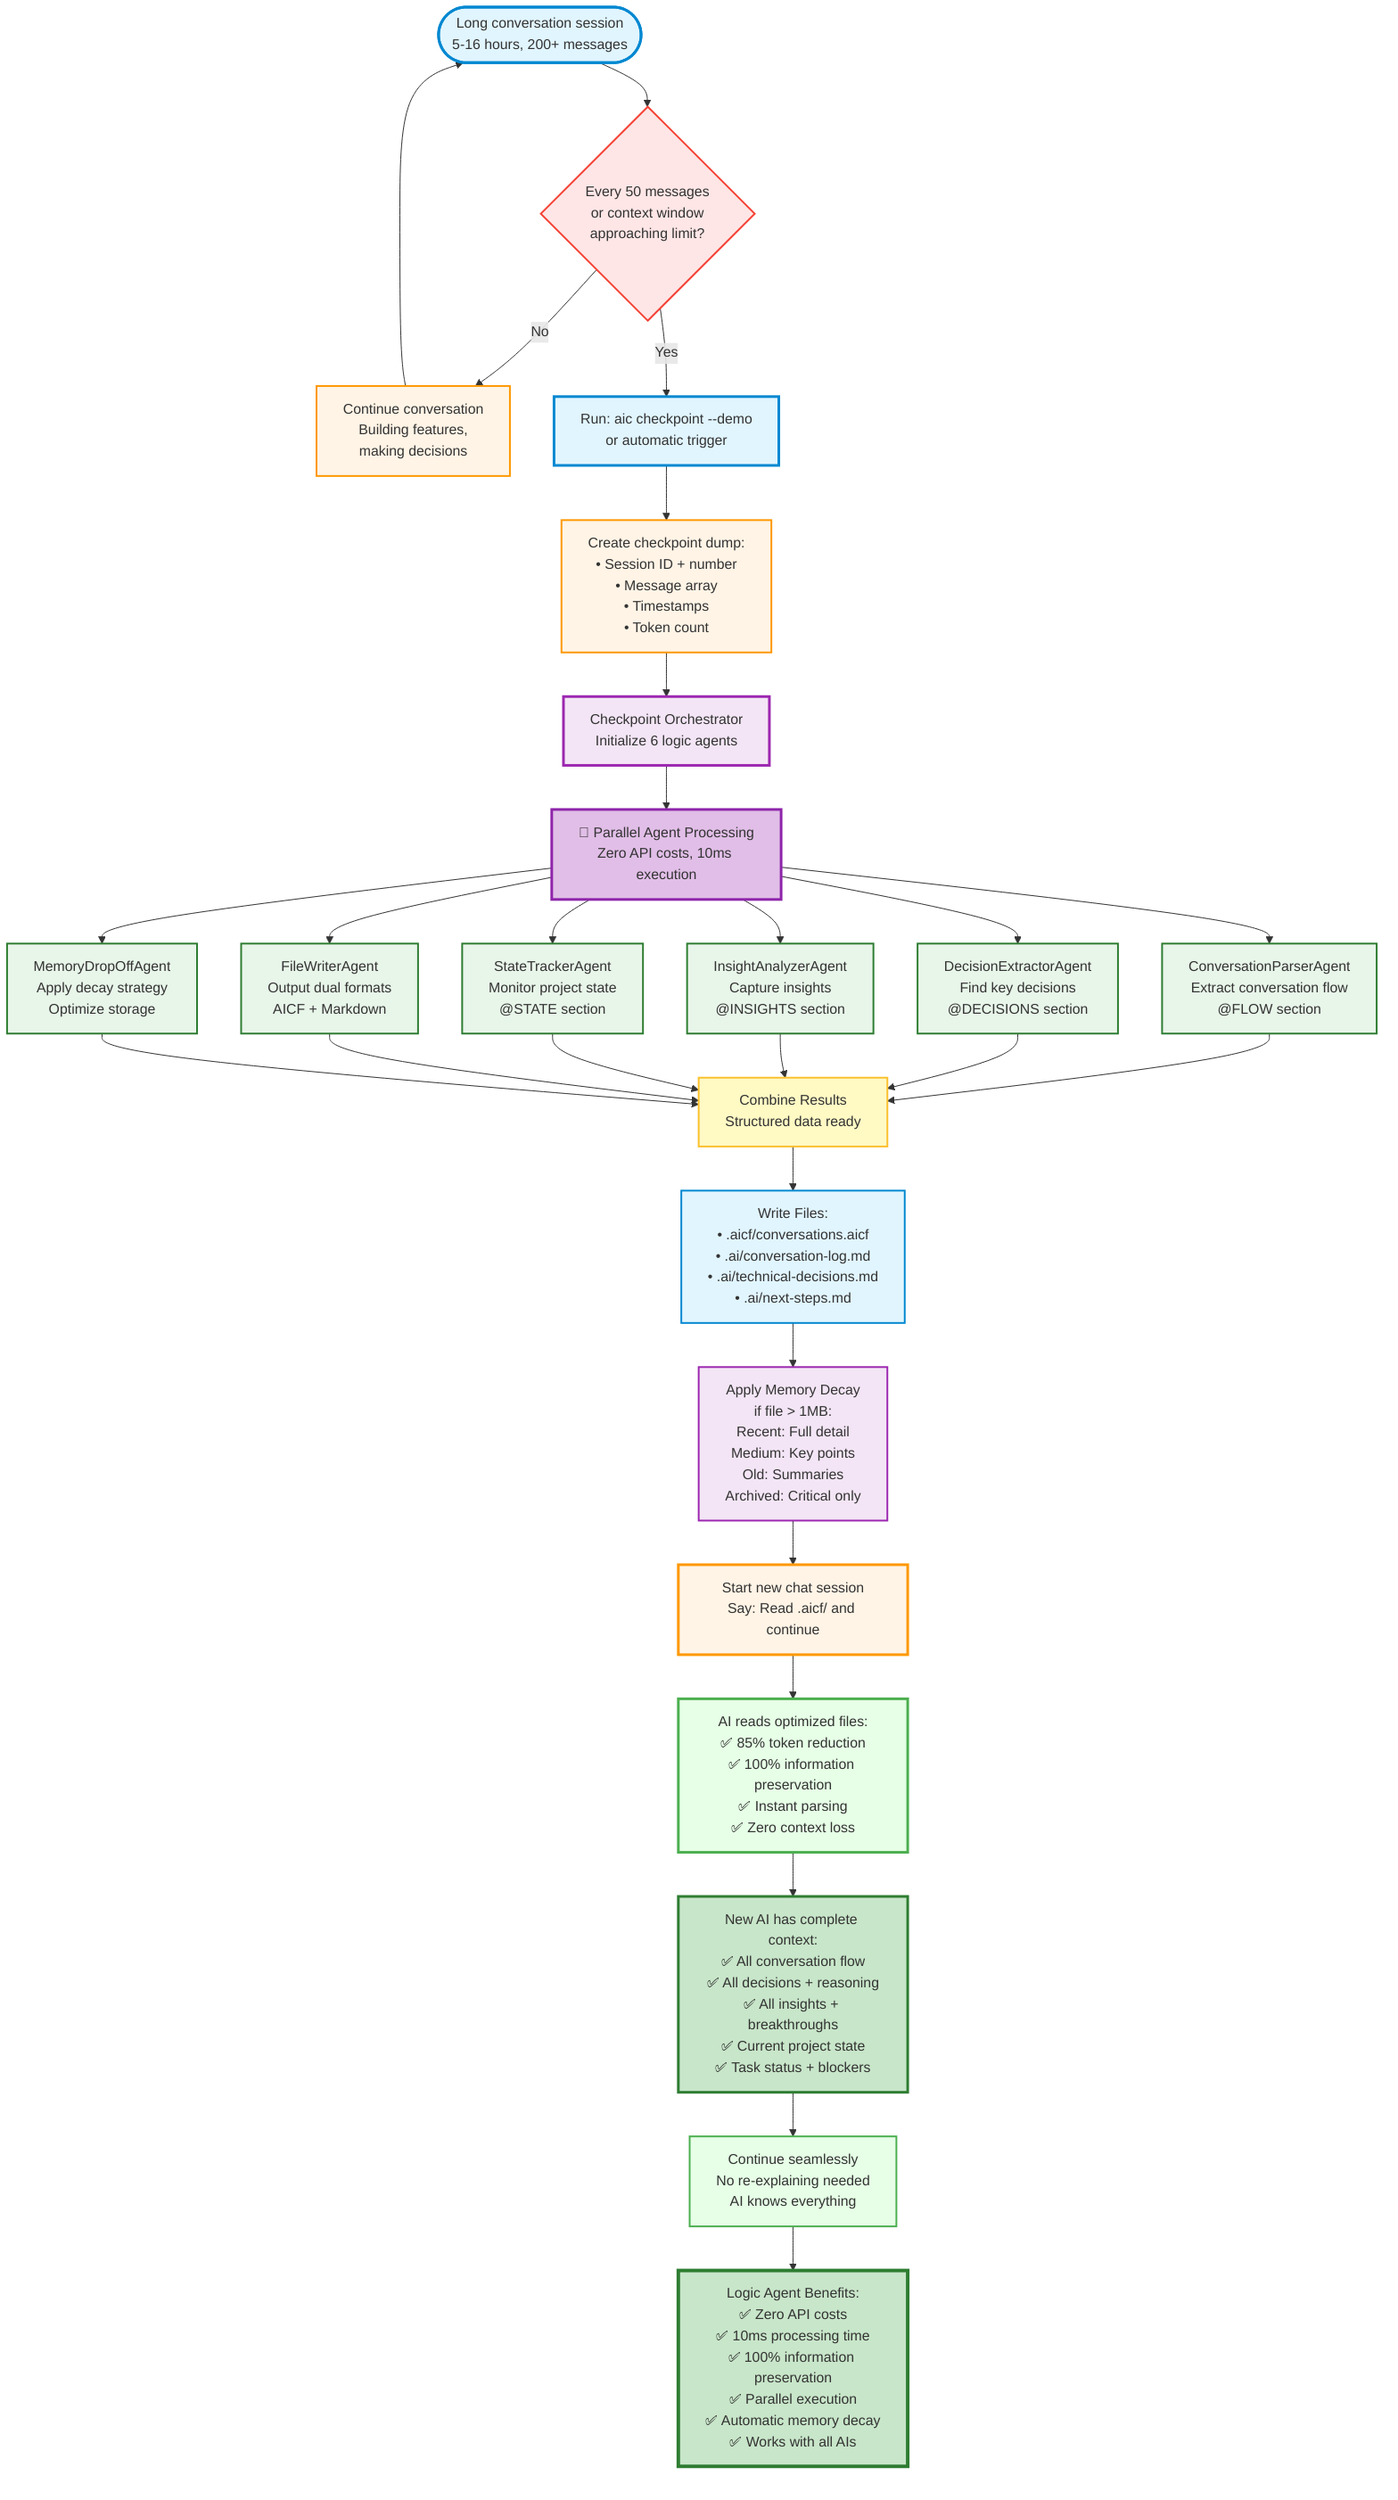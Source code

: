 %% Checkpoint Orchestrator Workflow
%% How the logic agent orchestrator processes conversation checkpoints with zero API costs

graph TB
    Start([Long conversation session<br/>5-16 hours, 200+ messages]) --> Trigger{Every 50 messages<br/>or context window<br/>approaching limit?}

    Trigger -->|No| Continue[Continue conversation<br/>Building features,<br/>making decisions]
    Continue --> Start
    
    Trigger -->|Yes| Checkpoint[Run: aic checkpoint --demo<br/>or automatic trigger]

    Checkpoint --> DataDump[Create checkpoint dump:<br/>• Session ID + number<br/>• Message array<br/>• Timestamps<br/>• Token count]

    DataDump --> Orchestrator[Checkpoint Orchestrator<br/>Initialize 6 logic agents]

    Orchestrator --> Parallel[🤖 Parallel Agent Processing<br/>Zero API costs, 10ms execution]

    Parallel --> Agent1[ConversationParserAgent<br/>Extract conversation flow<br/>@FLOW section]
    Parallel --> Agent2[DecisionExtractorAgent<br/>Find key decisions<br/>@DECISIONS section]
    Parallel --> Agent3[InsightAnalyzerAgent<br/>Capture insights<br/>@INSIGHTS section]
    Parallel --> Agent4[StateTrackerAgent<br/>Monitor project state<br/>@STATE section]
    Parallel --> Agent5[FileWriterAgent<br/>Output dual formats<br/>AICF + Markdown]
    Parallel --> Agent6[MemoryDropOffAgent<br/>Apply decay strategy<br/>Optimize storage]

    Agent1 --> Combine[Combine Results<br/>Structured data ready]
    Agent2 --> Combine
    Agent3 --> Combine
    Agent4 --> Combine
    Agent5 --> Combine
    Agent6 --> Combine

    Combine --> WriteFiles[Write Files:<br/>• .aicf/conversations.aicf<br/>• .ai/conversation-log.md<br/>• .ai/technical-decisions.md<br/>• .ai/next-steps.md]

    WriteFiles --> MemoryDecay[Apply Memory Decay<br/>if file > 1MB:<br/>Recent: Full detail<br/>Medium: Key points<br/>Old: Summaries<br/>Archived: Critical only]

    MemoryDecay --> NewSession[Start new chat session<br/>Say: Read .aicf/ and continue]

    NewSession --> AIReads[AI reads optimized files:<br/>✅ 85% token reduction<br/>✅ 100% information preservation<br/>✅ Instant parsing<br/>✅ Zero context loss]

    AIReads --> FullContext[New AI has complete context:<br/>✅ All conversation flow<br/>✅ All decisions + reasoning<br/>✅ All insights + breakthroughs<br/>✅ Current project state<br/>✅ Task status + blockers]

    FullContext --> Seamless[Continue seamlessly<br/>No re-explaining needed<br/>AI knows everything]

    Seamless --> Benefits[Logic Agent Benefits:<br/>✅ Zero API costs<br/>✅ 10ms processing time<br/>✅ 100% information preservation<br/>✅ Parallel execution<br/>✅ Automatic memory decay<br/>✅ Works with all AIs]

    style Start fill:#e1f5ff,stroke:#0288d1,stroke-width:3px
    style Trigger fill:#ffe6e6,stroke:#f44336,stroke-width:2px
    style Continue fill:#fff4e6,stroke:#ff9800,stroke-width:2px
    style Checkpoint fill:#e1f5ff,stroke:#0288d1,stroke-width:3px
    style DataDump fill:#fff4e6,stroke:#ff9800,stroke-width:2px
    style Orchestrator fill:#f3e5f5,stroke:#9c27b0,stroke-width:3px
    style Parallel fill:#e1bee7,stroke:#8e24aa,stroke-width:3px
    
    style Agent1 fill:#e8f5e9,stroke:#2e7d32,stroke-width:2px
    style Agent2 fill:#e8f5e9,stroke:#2e7d32,stroke-width:2px
    style Agent3 fill:#e8f5e9,stroke:#2e7d32,stroke-width:2px
    style Agent4 fill:#e8f5e9,stroke:#2e7d32,stroke-width:2px
    style Agent5 fill:#e8f5e9,stroke:#2e7d32,stroke-width:2px
    style Agent6 fill:#e8f5e9,stroke:#2e7d32,stroke-width:2px
    
    style Combine fill:#fff9c4,stroke:#fbc02d,stroke-width:2px
    style WriteFiles fill:#e1f5ff,stroke:#0288d1,stroke-width:2px
    style MemoryDecay fill:#f3e5f5,stroke:#9c27b0,stroke-width:2px
    style NewSession fill:#fff4e6,stroke:#ff9800,stroke-width:3px
    style AIReads fill:#e6ffe6,stroke:#4caf50,stroke-width:3px
    style FullContext fill:#c8e6c9,stroke:#2e7d32,stroke-width:3px
    style Seamless fill:#e6ffe6,stroke:#4caf50,stroke-width:2px
    style Benefits fill:#c8e6c9,stroke:#2e7d32,stroke-width:4px